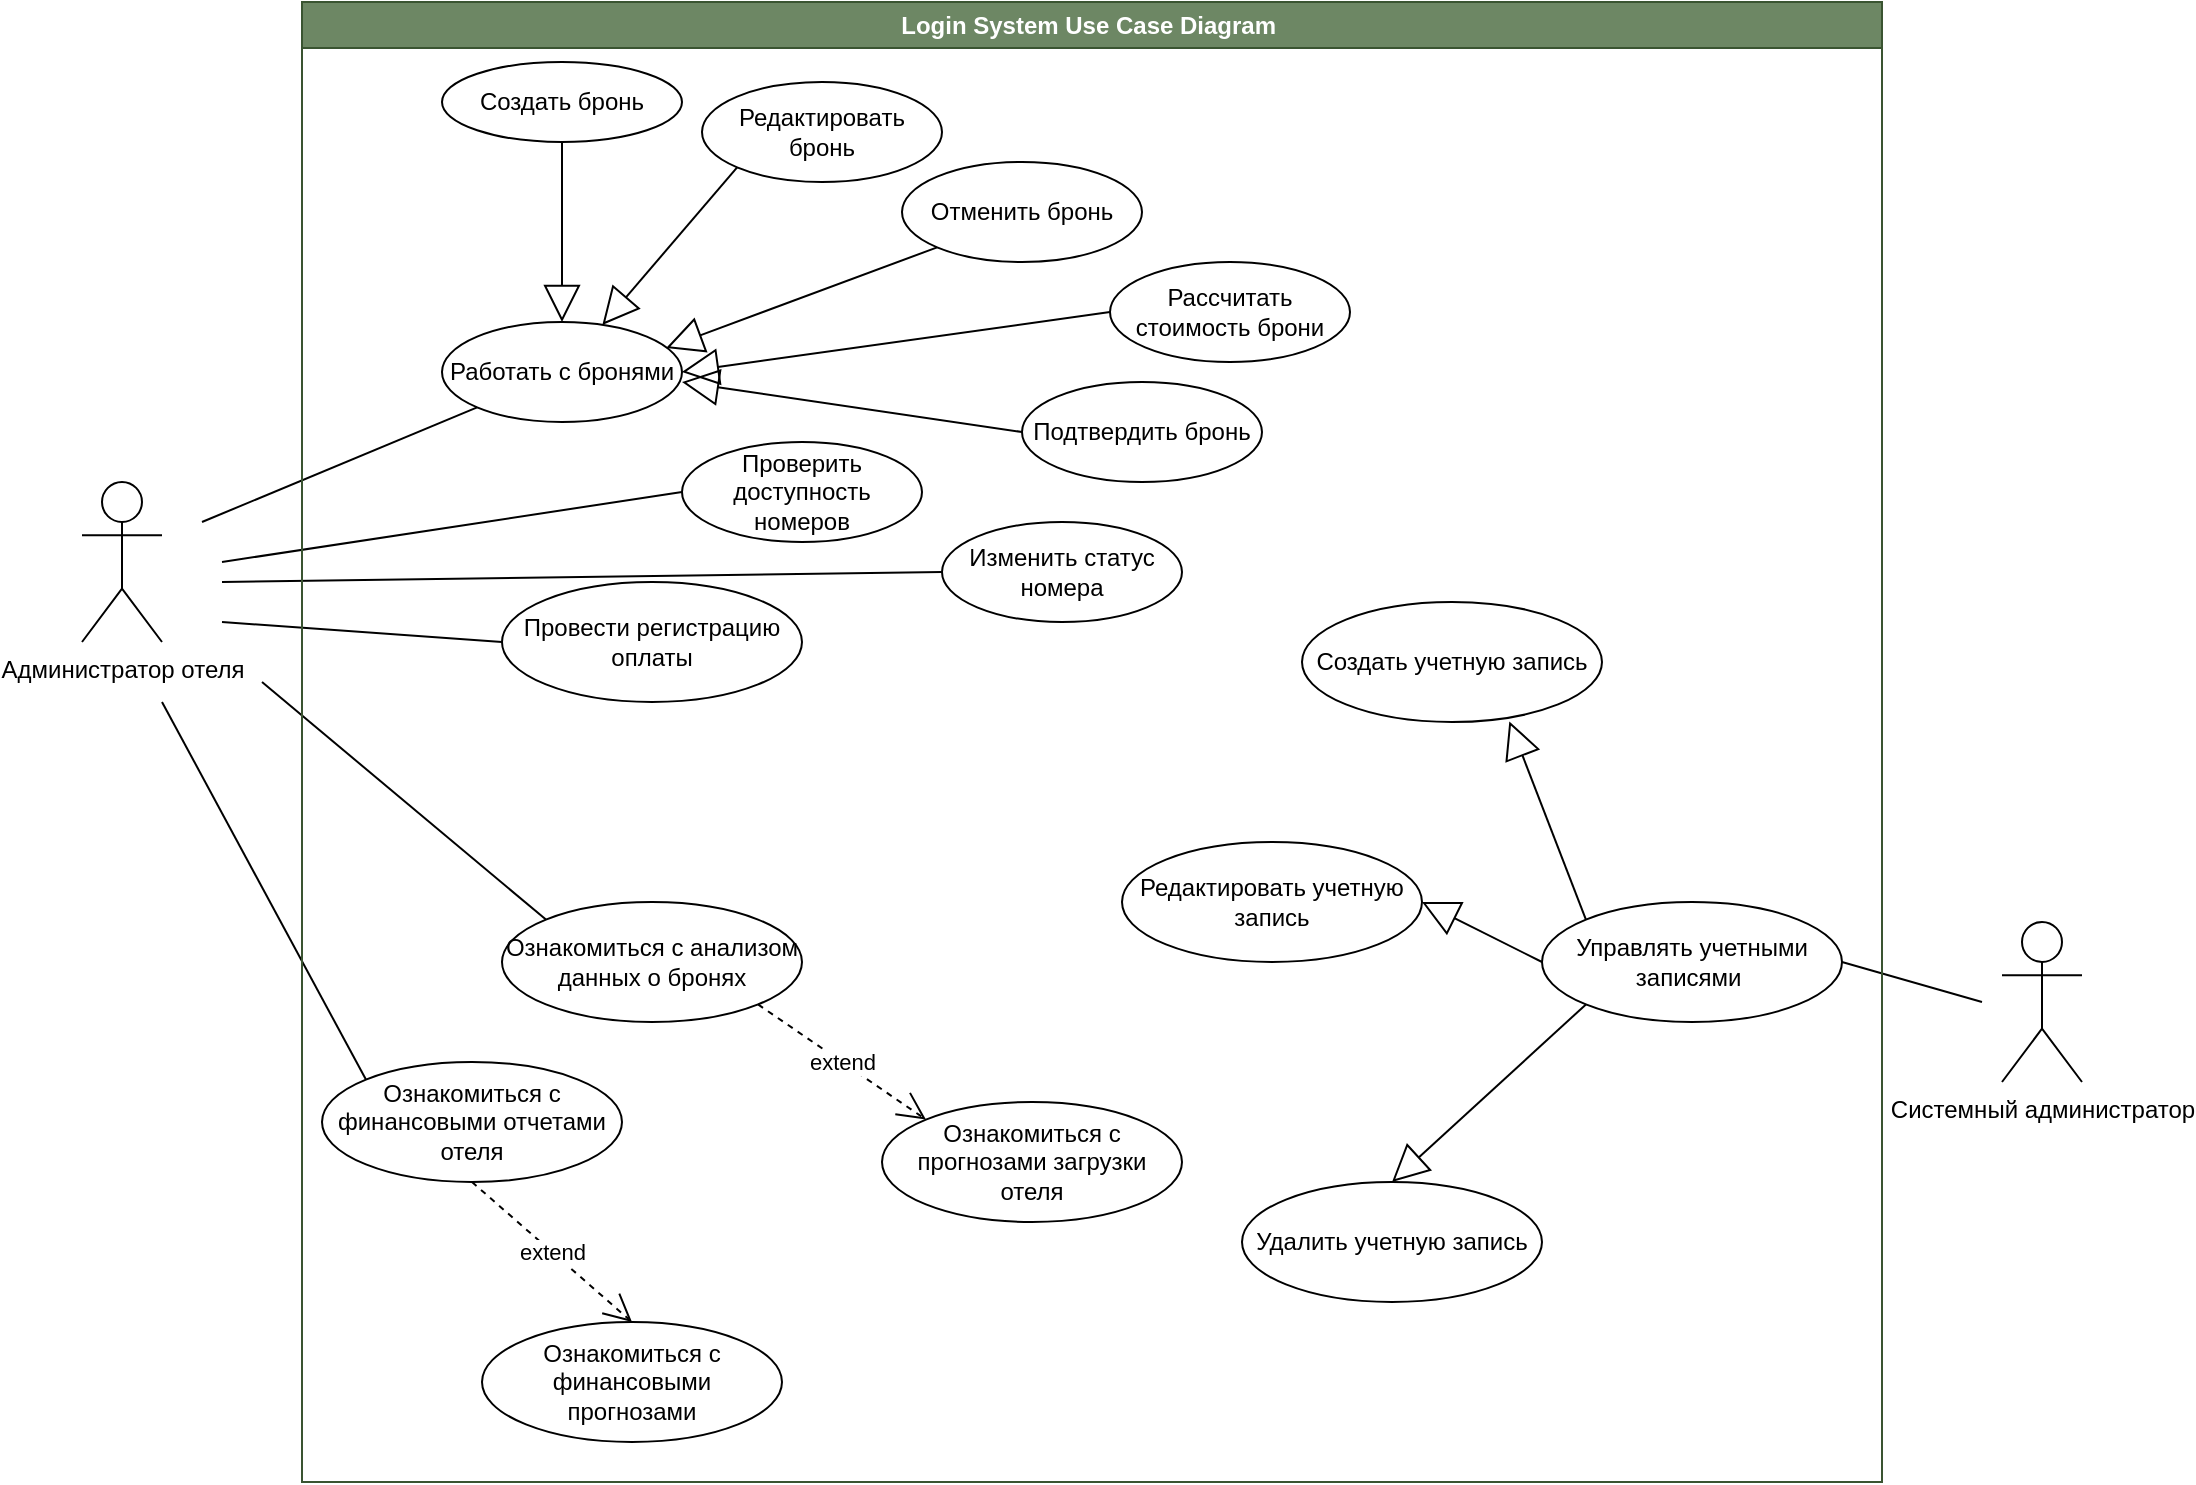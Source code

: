 <mxfile version="22.0.4" type="device">
  <diagram name="Страница — 1" id="usyDXNfVu4LakCW3qWT3">
    <mxGraphModel dx="1932" dy="1769" grid="1" gridSize="10" guides="1" tooltips="1" connect="1" arrows="1" fold="1" page="1" pageScale="1" pageWidth="827" pageHeight="1169" math="0" shadow="0">
      <root>
        <mxCell id="0" />
        <mxCell id="1" parent="0" />
        <mxCell id="XTABOhJt543X3R0yPDgl-1" value="Администратор отеля" style="shape=umlActor;verticalLabelPosition=bottom;verticalAlign=top;html=1;outlineConnect=0;" parent="1" vertex="1">
          <mxGeometry x="-160" y="180" width="40" height="80" as="geometry" />
        </mxCell>
        <mxCell id="XTABOhJt543X3R0yPDgl-3" value="Системный администратор" style="shape=umlActor;verticalLabelPosition=bottom;verticalAlign=top;html=1;outlineConnect=0;" parent="1" vertex="1">
          <mxGeometry x="800" y="400" width="40" height="80" as="geometry" />
        </mxCell>
        <mxCell id="XTABOhJt543X3R0yPDgl-7" value="Проверить доступность номеров" style="ellipse;whiteSpace=wrap;html=1;" parent="1" vertex="1">
          <mxGeometry x="140" y="160" width="120" height="50" as="geometry" />
        </mxCell>
        <mxCell id="XTABOhJt543X3R0yPDgl-8" value="Работать с бронями" style="ellipse;whiteSpace=wrap;html=1;" parent="1" vertex="1">
          <mxGeometry x="20" y="100" width="120" height="50" as="geometry" />
        </mxCell>
        <mxCell id="XTABOhJt543X3R0yPDgl-10" value="Изменить статус номера" style="ellipse;whiteSpace=wrap;html=1;" parent="1" vertex="1">
          <mxGeometry x="270" y="200" width="120" height="50" as="geometry" />
        </mxCell>
        <mxCell id="XTABOhJt543X3R0yPDgl-13" value="Ознакомиться с анализом данных о бронях" style="ellipse;whiteSpace=wrap;html=1;" parent="1" vertex="1">
          <mxGeometry x="50" y="390" width="150" height="60" as="geometry" />
        </mxCell>
        <mxCell id="XTABOhJt543X3R0yPDgl-14" value="Ознакомиться с прогнозами загрузки отеля" style="ellipse;whiteSpace=wrap;html=1;" parent="1" vertex="1">
          <mxGeometry x="240" y="490" width="150" height="60" as="geometry" />
        </mxCell>
        <mxCell id="XTABOhJt543X3R0yPDgl-17" value="Ознакомиться с финансовыми отчетами отеля" style="ellipse;whiteSpace=wrap;html=1;" parent="1" vertex="1">
          <mxGeometry x="-40" y="470" width="150" height="60" as="geometry" />
        </mxCell>
        <mxCell id="XTABOhJt543X3R0yPDgl-18" value="Ознакомиться с финансовыми &lt;br&gt;прогнозами" style="ellipse;whiteSpace=wrap;html=1;" parent="1" vertex="1">
          <mxGeometry x="40" y="600" width="150" height="60" as="geometry" />
        </mxCell>
        <mxCell id="XTABOhJt543X3R0yPDgl-20" value="Управлять учетными записями&amp;nbsp;" style="ellipse;whiteSpace=wrap;html=1;" parent="1" vertex="1">
          <mxGeometry x="570" y="390" width="150" height="60" as="geometry" />
        </mxCell>
        <mxCell id="XTABOhJt543X3R0yPDgl-21" value="Создать учетную запись" style="ellipse;whiteSpace=wrap;html=1;" parent="1" vertex="1">
          <mxGeometry x="450" y="240" width="150" height="60" as="geometry" />
        </mxCell>
        <mxCell id="XTABOhJt543X3R0yPDgl-22" value="Удалить учетную запись" style="ellipse;whiteSpace=wrap;html=1;" parent="1" vertex="1">
          <mxGeometry x="420" y="530" width="150" height="60" as="geometry" />
        </mxCell>
        <mxCell id="XTABOhJt543X3R0yPDgl-23" value="Редактировать учетную запись" style="ellipse;whiteSpace=wrap;html=1;" parent="1" vertex="1">
          <mxGeometry x="360" y="360" width="150" height="60" as="geometry" />
        </mxCell>
        <mxCell id="XTABOhJt543X3R0yPDgl-24" value="" style="endArrow=none;html=1;rounded=0;entryX=0;entryY=1;entryDx=0;entryDy=0;" parent="1" target="XTABOhJt543X3R0yPDgl-8" edge="1">
          <mxGeometry width="50" height="50" relative="1" as="geometry">
            <mxPoint x="-100" y="200" as="sourcePoint" />
            <mxPoint x="360" y="280" as="targetPoint" />
          </mxGeometry>
        </mxCell>
        <mxCell id="XTABOhJt543X3R0yPDgl-25" value="" style="endArrow=block;endSize=16;endFill=0;html=1;rounded=0;entryX=0.5;entryY=0;entryDx=0;entryDy=0;exitX=0.5;exitY=1;exitDx=0;exitDy=0;" parent="1" source="XTABOhJt543X3R0yPDgl-4" target="XTABOhJt543X3R0yPDgl-8" edge="1">
          <mxGeometry width="160" relative="1" as="geometry">
            <mxPoint x="100" y="40" as="sourcePoint" />
            <mxPoint x="80" y="100" as="targetPoint" />
          </mxGeometry>
        </mxCell>
        <mxCell id="XTABOhJt543X3R0yPDgl-26" value="" style="endArrow=block;endSize=16;endFill=0;html=1;rounded=0;exitX=0;exitY=1;exitDx=0;exitDy=0;" parent="1" source="XTABOhJt543X3R0yPDgl-5" target="XTABOhJt543X3R0yPDgl-8" edge="1">
          <mxGeometry width="160" relative="1" as="geometry">
            <mxPoint x="207" y="63" as="sourcePoint" />
            <mxPoint x="156" y="116" as="targetPoint" />
          </mxGeometry>
        </mxCell>
        <mxCell id="XTABOhJt543X3R0yPDgl-28" value="" style="endArrow=block;endSize=16;endFill=0;html=1;rounded=0;exitX=0;exitY=1;exitDx=0;exitDy=0;entryX=0.934;entryY=0.26;entryDx=0;entryDy=0;entryPerimeter=0;" parent="1" source="XTABOhJt543X3R0yPDgl-6" target="XTABOhJt543X3R0yPDgl-8" edge="1">
          <mxGeometry width="160" relative="1" as="geometry">
            <mxPoint x="217" y="73" as="sourcePoint" />
            <mxPoint x="140" y="116" as="targetPoint" />
          </mxGeometry>
        </mxCell>
        <mxCell id="XTABOhJt543X3R0yPDgl-29" value="" style="endArrow=block;endSize=16;endFill=0;html=1;rounded=0;exitX=0;exitY=0.5;exitDx=0;exitDy=0;entryX=1;entryY=0.5;entryDx=0;entryDy=0;" parent="1" source="XTABOhJt543X3R0yPDgl-11" target="XTABOhJt543X3R0yPDgl-8" edge="1">
          <mxGeometry width="160" relative="1" as="geometry">
            <mxPoint x="290" y="95" as="sourcePoint" />
            <mxPoint x="150" y="126" as="targetPoint" />
          </mxGeometry>
        </mxCell>
        <mxCell id="XTABOhJt543X3R0yPDgl-30" value="" style="endArrow=none;html=1;rounded=0;entryX=0;entryY=0.5;entryDx=0;entryDy=0;" parent="1" target="XTABOhJt543X3R0yPDgl-7" edge="1">
          <mxGeometry width="50" height="50" relative="1" as="geometry">
            <mxPoint x="-90" y="220" as="sourcePoint" />
            <mxPoint x="47" y="153" as="targetPoint" />
          </mxGeometry>
        </mxCell>
        <mxCell id="XTABOhJt543X3R0yPDgl-31" value="" style="endArrow=none;html=1;rounded=0;entryX=0;entryY=0.5;entryDx=0;entryDy=0;" parent="1" target="XTABOhJt543X3R0yPDgl-10" edge="1">
          <mxGeometry width="50" height="50" relative="1" as="geometry">
            <mxPoint x="-90" y="230" as="sourcePoint" />
            <mxPoint x="150" y="195" as="targetPoint" />
          </mxGeometry>
        </mxCell>
        <mxCell id="XTABOhJt543X3R0yPDgl-32" value="" style="endArrow=none;html=1;rounded=0;entryX=0;entryY=0.5;entryDx=0;entryDy=0;" parent="1" target="XTABOhJt543X3R0yPDgl-16" edge="1">
          <mxGeometry width="50" height="50" relative="1" as="geometry">
            <mxPoint x="-90" y="250" as="sourcePoint" />
            <mxPoint x="280" y="235" as="targetPoint" />
          </mxGeometry>
        </mxCell>
        <mxCell id="XTABOhJt543X3R0yPDgl-33" value="" style="endArrow=none;html=1;rounded=0;entryX=0;entryY=0;entryDx=0;entryDy=0;" parent="1" target="XTABOhJt543X3R0yPDgl-17" edge="1">
          <mxGeometry width="50" height="50" relative="1" as="geometry">
            <mxPoint x="-120" y="290" as="sourcePoint" />
            <mxPoint x="82" y="279" as="targetPoint" />
          </mxGeometry>
        </mxCell>
        <mxCell id="XTABOhJt543X3R0yPDgl-34" value="extend" style="endArrow=open;endSize=12;dashed=1;html=1;rounded=0;exitX=0.5;exitY=1;exitDx=0;exitDy=0;entryX=0.5;entryY=0;entryDx=0;entryDy=0;" parent="1" source="XTABOhJt543X3R0yPDgl-17" target="XTABOhJt543X3R0yPDgl-18" edge="1">
          <mxGeometry width="160" relative="1" as="geometry">
            <mxPoint x="120" y="530" as="sourcePoint" />
            <mxPoint x="280" y="530" as="targetPoint" />
          </mxGeometry>
        </mxCell>
        <mxCell id="XTABOhJt543X3R0yPDgl-35" value="" style="endArrow=none;html=1;rounded=0;entryX=0;entryY=0;entryDx=0;entryDy=0;" parent="1" target="XTABOhJt543X3R0yPDgl-13" edge="1">
          <mxGeometry width="50" height="50" relative="1" as="geometry">
            <mxPoint x="-70" y="280" as="sourcePoint" />
            <mxPoint x="32" y="470" as="targetPoint" />
          </mxGeometry>
        </mxCell>
        <mxCell id="XTABOhJt543X3R0yPDgl-36" value="extend" style="endArrow=open;endSize=12;dashed=1;html=1;rounded=0;exitX=1;exitY=1;exitDx=0;exitDy=0;entryX=0;entryY=0;entryDx=0;entryDy=0;" parent="1" source="XTABOhJt543X3R0yPDgl-13" target="XTABOhJt543X3R0yPDgl-14" edge="1">
          <mxGeometry width="160" relative="1" as="geometry">
            <mxPoint x="180" y="440" as="sourcePoint" />
            <mxPoint x="260" y="510" as="targetPoint" />
          </mxGeometry>
        </mxCell>
        <mxCell id="XTABOhJt543X3R0yPDgl-37" value="" style="endArrow=none;html=1;rounded=0;exitX=1;exitY=0.5;exitDx=0;exitDy=0;" parent="1" source="XTABOhJt543X3R0yPDgl-20" edge="1">
          <mxGeometry width="50" height="50" relative="1" as="geometry">
            <mxPoint x="754" y="236" as="sourcePoint" />
            <mxPoint x="790" y="440" as="targetPoint" />
          </mxGeometry>
        </mxCell>
        <mxCell id="XTABOhJt543X3R0yPDgl-38" value="" style="endArrow=block;endSize=16;endFill=0;html=1;rounded=0;exitX=0;exitY=0;exitDx=0;exitDy=0;entryX=0.691;entryY=0.995;entryDx=0;entryDy=0;entryPerimeter=0;" parent="1" source="XTABOhJt543X3R0yPDgl-20" target="XTABOhJt543X3R0yPDgl-21" edge="1">
          <mxGeometry width="160" relative="1" as="geometry">
            <mxPoint x="748" y="310" as="sourcePoint" />
            <mxPoint x="600" y="338" as="targetPoint" />
          </mxGeometry>
        </mxCell>
        <mxCell id="XTABOhJt543X3R0yPDgl-39" value="" style="endArrow=block;endSize=16;endFill=0;html=1;rounded=0;exitX=0;exitY=0.5;exitDx=0;exitDy=0;entryX=1;entryY=0.5;entryDx=0;entryDy=0;" parent="1" source="XTABOhJt543X3R0yPDgl-20" target="XTABOhJt543X3R0yPDgl-23" edge="1">
          <mxGeometry width="160" relative="1" as="geometry">
            <mxPoint x="655" y="400" as="sourcePoint" />
            <mxPoint x="594" y="320" as="targetPoint" />
          </mxGeometry>
        </mxCell>
        <mxCell id="XTABOhJt543X3R0yPDgl-40" value="" style="endArrow=block;endSize=16;endFill=0;html=1;rounded=0;exitX=0;exitY=1;exitDx=0;exitDy=0;entryX=0.5;entryY=0;entryDx=0;entryDy=0;" parent="1" source="XTABOhJt543X3R0yPDgl-20" target="XTABOhJt543X3R0yPDgl-22" edge="1">
          <mxGeometry width="160" relative="1" as="geometry">
            <mxPoint x="602" y="409" as="sourcePoint" />
            <mxPoint x="564" y="310" as="targetPoint" />
          </mxGeometry>
        </mxCell>
        <mxCell id="XTABOhJt543X3R0yPDgl-41" value="Login System Use Case Diagram&amp;nbsp;" style="swimlane;whiteSpace=wrap;html=1;fillColor=#6d8764;fontColor=#ffffff;strokeColor=#3A5431;" parent="1" vertex="1">
          <mxGeometry x="-50" y="-60" width="790" height="740" as="geometry" />
        </mxCell>
        <mxCell id="XTABOhJt543X3R0yPDgl-16" value="Провести регистрацию оплаты" style="ellipse;whiteSpace=wrap;html=1;" parent="XTABOhJt543X3R0yPDgl-41" vertex="1">
          <mxGeometry x="100" y="290" width="150" height="60" as="geometry" />
        </mxCell>
        <mxCell id="8jIjN3yXIQLl8mmj_dQ8-1" value="Подтвердить бронь" style="ellipse;whiteSpace=wrap;html=1;" parent="XTABOhJt543X3R0yPDgl-41" vertex="1">
          <mxGeometry x="360" y="190" width="120" height="50" as="geometry" />
        </mxCell>
        <mxCell id="XTABOhJt543X3R0yPDgl-4" value="Создать бронь" style="ellipse;whiteSpace=wrap;html=1;" parent="XTABOhJt543X3R0yPDgl-41" vertex="1">
          <mxGeometry x="70" y="30" width="120" height="40" as="geometry" />
        </mxCell>
        <mxCell id="XTABOhJt543X3R0yPDgl-5" value="Редактировать бронь" style="ellipse;whiteSpace=wrap;html=1;" parent="XTABOhJt543X3R0yPDgl-41" vertex="1">
          <mxGeometry x="200" y="40" width="120" height="50" as="geometry" />
        </mxCell>
        <mxCell id="XTABOhJt543X3R0yPDgl-6" value="Отменить бронь" style="ellipse;whiteSpace=wrap;html=1;" parent="XTABOhJt543X3R0yPDgl-41" vertex="1">
          <mxGeometry x="300" y="80" width="120" height="50" as="geometry" />
        </mxCell>
        <mxCell id="XTABOhJt543X3R0yPDgl-11" value="Рассчитать стоимость брони" style="ellipse;whiteSpace=wrap;html=1;" parent="XTABOhJt543X3R0yPDgl-41" vertex="1">
          <mxGeometry x="404" y="130" width="120" height="50" as="geometry" />
        </mxCell>
        <mxCell id="8jIjN3yXIQLl8mmj_dQ8-2" value="" style="endArrow=block;endSize=16;endFill=0;html=1;rounded=0;exitX=0;exitY=0.5;exitDx=0;exitDy=0;" parent="1" source="8jIjN3yXIQLl8mmj_dQ8-1" edge="1">
          <mxGeometry width="160" relative="1" as="geometry">
            <mxPoint x="370" y="105" as="sourcePoint" />
            <mxPoint x="140" y="130" as="targetPoint" />
          </mxGeometry>
        </mxCell>
      </root>
    </mxGraphModel>
  </diagram>
</mxfile>
